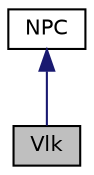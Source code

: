 digraph "Vlk"
{
  edge [fontname="Helvetica",fontsize="10",labelfontname="Helvetica",labelfontsize="10"];
  node [fontname="Helvetica",fontsize="10",shape=record];
  Node1 [label="Vlk",height=0.2,width=0.4,color="black", fillcolor="grey75", style="filled" fontcolor="black"];
  Node2 -> Node1 [dir="back",color="midnightblue",fontsize="10",style="solid",fontname="Helvetica"];
  Node2 [label="NPC",height=0.2,width=0.4,color="black", fillcolor="white", style="filled",URL="$class_n_p_c.html",tooltip="Abstraktni Trida reprezentujici jednotlive Nepratele (NPC) po mape v Mistnostech. ..."];
}
